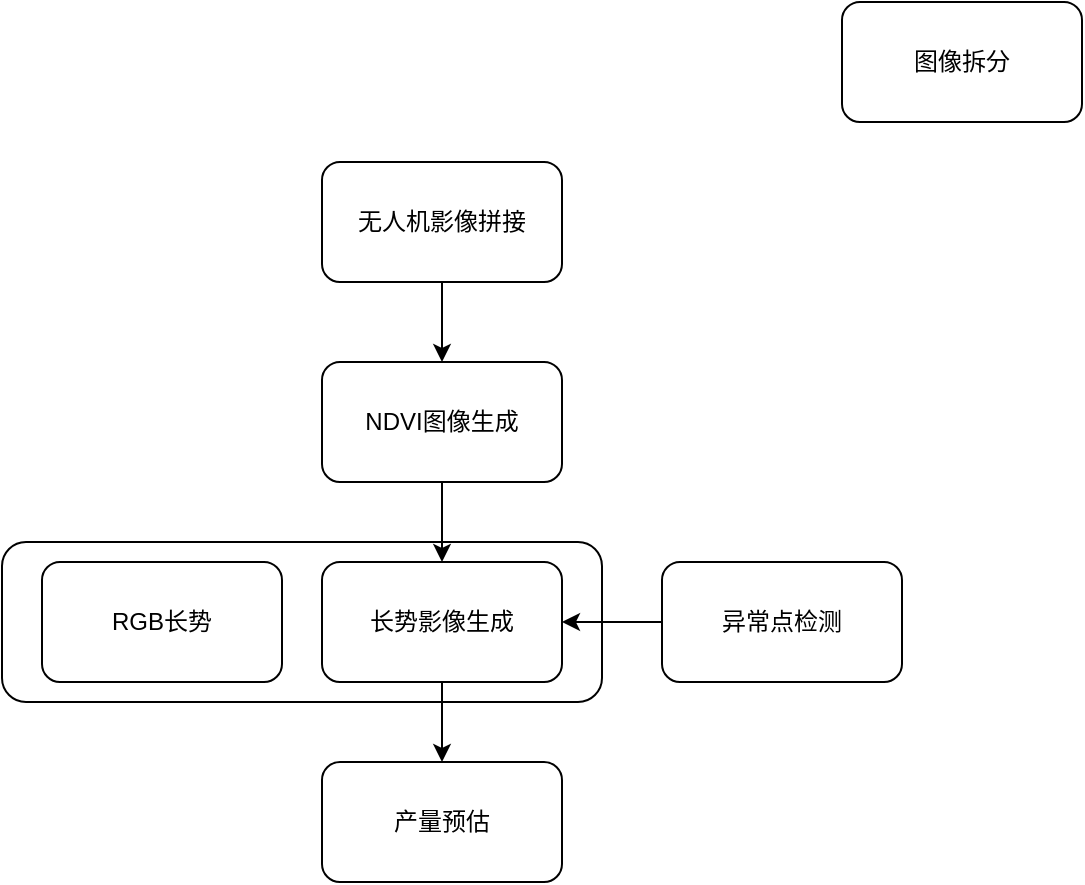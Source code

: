 <mxfile version="24.7.12">
  <diagram name="第 1 页" id="tcjfngW0dbOeDt48iCtw">
    <mxGraphModel dx="1259" dy="662" grid="1" gridSize="10" guides="1" tooltips="1" connect="1" arrows="1" fold="1" page="1" pageScale="1" pageWidth="827" pageHeight="1169" math="0" shadow="0">
      <root>
        <mxCell id="0" />
        <mxCell id="1" parent="0" />
        <mxCell id="nhjD9lwhtjzs_iJEXQcU-12" value="" style="rounded=1;whiteSpace=wrap;html=1;" parent="1" vertex="1">
          <mxGeometry x="240" y="310" width="300" height="80" as="geometry" />
        </mxCell>
        <mxCell id="nhjD9lwhtjzs_iJEXQcU-8" style="edgeStyle=orthogonalEdgeStyle;rounded=0;orthogonalLoop=1;jettySize=auto;html=1;exitX=0.5;exitY=1;exitDx=0;exitDy=0;entryX=0.5;entryY=0;entryDx=0;entryDy=0;" parent="1" source="nhjD9lwhtjzs_iJEXQcU-1" target="nhjD9lwhtjzs_iJEXQcU-4" edge="1">
          <mxGeometry relative="1" as="geometry" />
        </mxCell>
        <mxCell id="nhjD9lwhtjzs_iJEXQcU-1" value="无人机影像拼接" style="rounded=1;whiteSpace=wrap;html=1;" parent="1" vertex="1">
          <mxGeometry x="400" y="120" width="120" height="60" as="geometry" />
        </mxCell>
        <mxCell id="nhjD9lwhtjzs_iJEXQcU-2" value="RGB长势" style="rounded=1;whiteSpace=wrap;html=1;" parent="1" vertex="1">
          <mxGeometry x="260" y="320" width="120" height="60" as="geometry" />
        </mxCell>
        <mxCell id="nhjD9lwhtjzs_iJEXQcU-11" style="edgeStyle=orthogonalEdgeStyle;rounded=0;orthogonalLoop=1;jettySize=auto;html=1;exitX=0;exitY=0.5;exitDx=0;exitDy=0;entryX=1;entryY=0.5;entryDx=0;entryDy=0;" parent="1" source="nhjD9lwhtjzs_iJEXQcU-3" target="nhjD9lwhtjzs_iJEXQcU-5" edge="1">
          <mxGeometry relative="1" as="geometry" />
        </mxCell>
        <mxCell id="nhjD9lwhtjzs_iJEXQcU-3" value="异常点检测" style="rounded=1;whiteSpace=wrap;html=1;" parent="1" vertex="1">
          <mxGeometry x="570" y="320" width="120" height="60" as="geometry" />
        </mxCell>
        <mxCell id="nhjD9lwhtjzs_iJEXQcU-9" style="edgeStyle=orthogonalEdgeStyle;rounded=0;orthogonalLoop=1;jettySize=auto;html=1;exitX=0.5;exitY=1;exitDx=0;exitDy=0;entryX=0.5;entryY=0;entryDx=0;entryDy=0;" parent="1" source="nhjD9lwhtjzs_iJEXQcU-4" target="nhjD9lwhtjzs_iJEXQcU-5" edge="1">
          <mxGeometry relative="1" as="geometry" />
        </mxCell>
        <mxCell id="nhjD9lwhtjzs_iJEXQcU-4" value="NDVI图像生成" style="rounded=1;whiteSpace=wrap;html=1;" parent="1" vertex="1">
          <mxGeometry x="400" y="220" width="120" height="60" as="geometry" />
        </mxCell>
        <mxCell id="nhjD9lwhtjzs_iJEXQcU-10" style="edgeStyle=orthogonalEdgeStyle;rounded=0;orthogonalLoop=1;jettySize=auto;html=1;exitX=0.5;exitY=1;exitDx=0;exitDy=0;" parent="1" source="nhjD9lwhtjzs_iJEXQcU-5" target="nhjD9lwhtjzs_iJEXQcU-6" edge="1">
          <mxGeometry relative="1" as="geometry" />
        </mxCell>
        <mxCell id="nhjD9lwhtjzs_iJEXQcU-5" value="长势影像生成" style="rounded=1;whiteSpace=wrap;html=1;" parent="1" vertex="1">
          <mxGeometry x="400" y="320" width="120" height="60" as="geometry" />
        </mxCell>
        <mxCell id="nhjD9lwhtjzs_iJEXQcU-6" value="产量预估" style="rounded=1;whiteSpace=wrap;html=1;" parent="1" vertex="1">
          <mxGeometry x="400" y="420" width="120" height="60" as="geometry" />
        </mxCell>
        <mxCell id="nhjD9lwhtjzs_iJEXQcU-7" value="图像拆分" style="rounded=1;whiteSpace=wrap;html=1;" parent="1" vertex="1">
          <mxGeometry x="660" y="40" width="120" height="60" as="geometry" />
        </mxCell>
      </root>
    </mxGraphModel>
  </diagram>
</mxfile>
